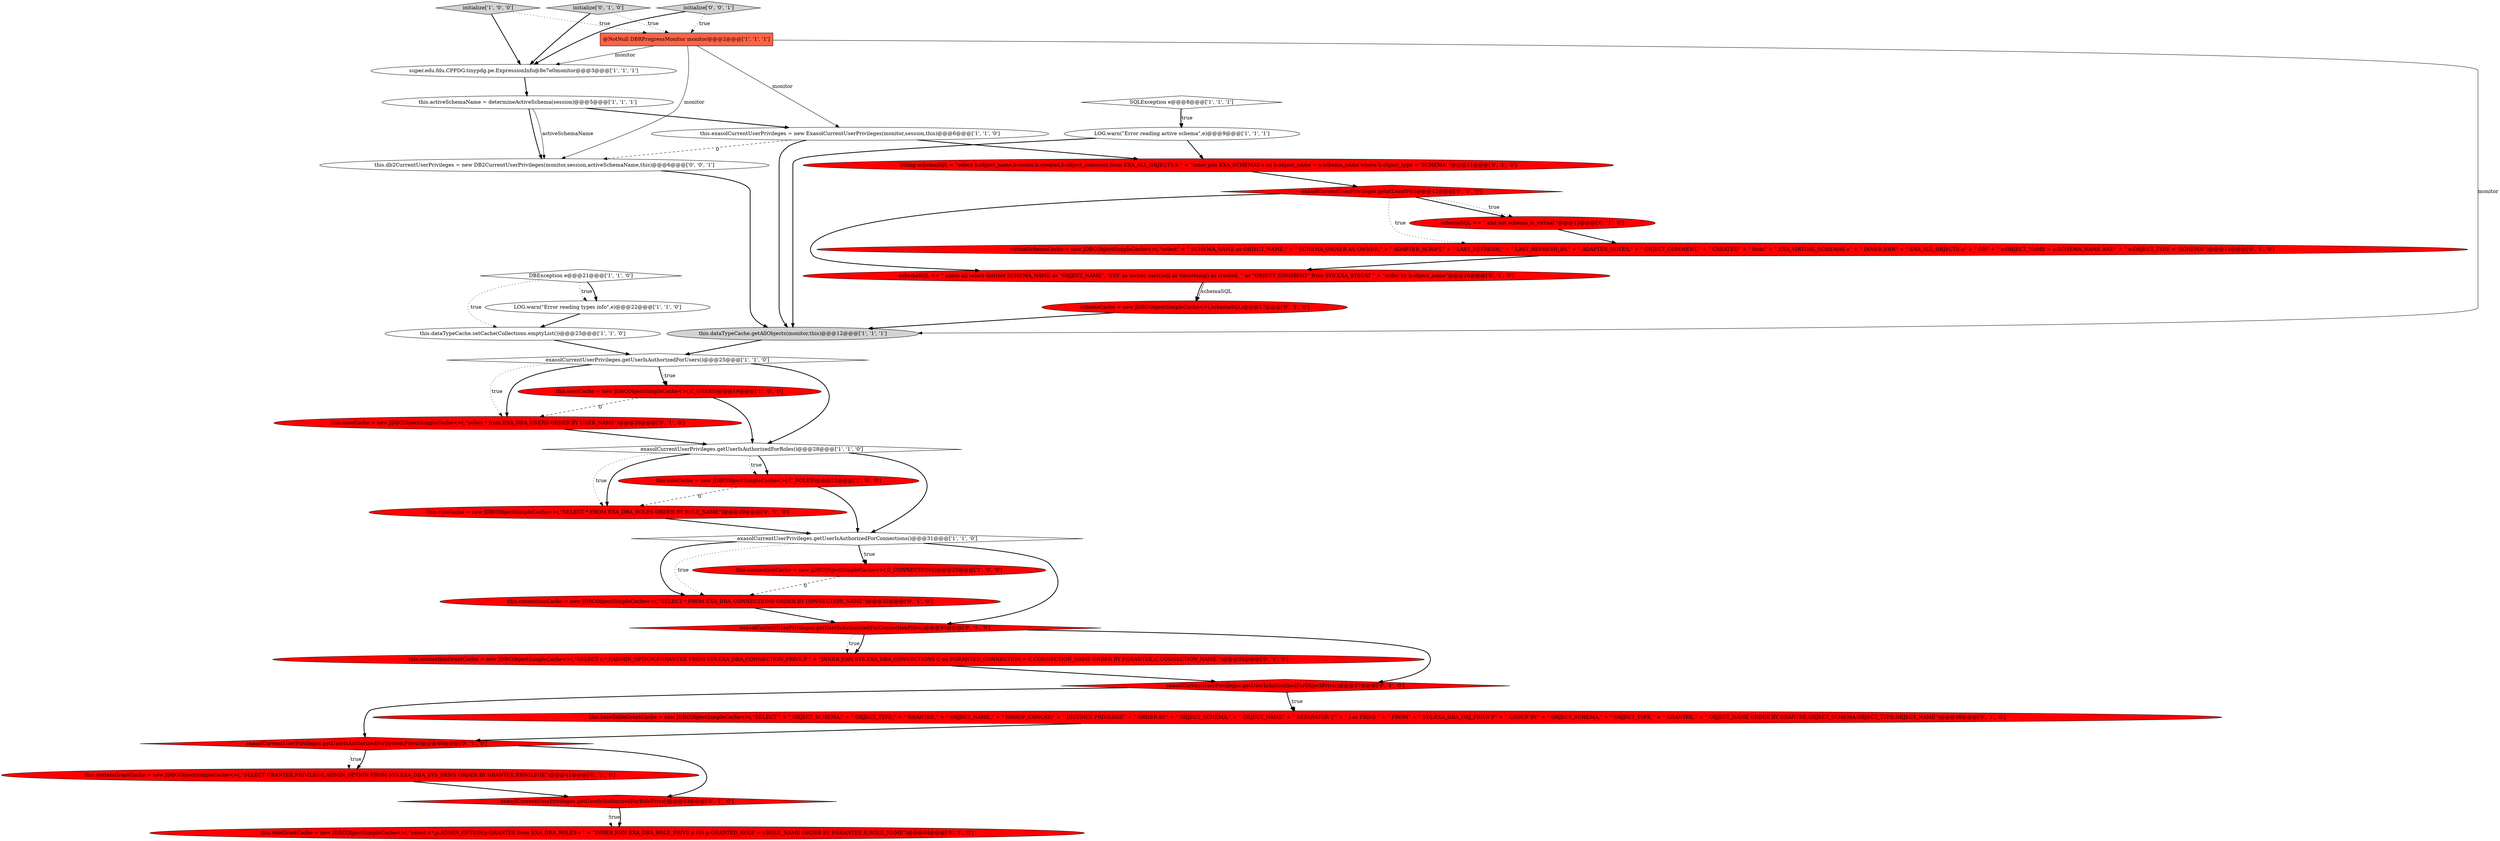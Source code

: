 digraph {
22 [style = filled, label = "this.connectionGrantCache = new JDBCObjectSimpleCache<>(,\"SELECT c.*,P.ADMIN_OPTION,P.GRANTEE FROM SYS.EXA_DBA_CONNECTION_PRIVS P \" + \"INNER JOIN SYS.EXA_DBA_CONNECTIONS C on P.GRANTED_CONNECTION = C.CONNECTION_NAME ORDER BY P.GRANTEE,C.CONNECTION_NAME \")@@@35@@@['0', '1', '0']", fillcolor = red, shape = ellipse image = "AAA1AAABBB2BBB"];
24 [style = filled, label = "virtualSchemaCache = new JDBCObjectSimpleCache<>(,\"select\" + \" SCHEMA_NAME as OBJECT_NAME,\" + \" SCHEMA_OWNER AS OWNER,\" + \" ADAPTER_SCRIPT,\" + \" LAST_REFRESH,\" + \" LAST_REFRESH_BY,\" + \" ADAPTER_NOTES,\" + \" OBJECT_COMMENT,\" + \" CREATED\" + \" from\" + \" EXA_VIRTUAL_SCHEMAS s\" + \" INNER JOIN\" + \" EXA_ALL_OBJECTS o\" + \" ON\" + \" o.OBJECT_NAME = s.SCHEMA_NAME AND\" + \" o.OBJECT_TYPE = 'SCHEMA'\")@@@14@@@['0', '1', '0']", fillcolor = red, shape = ellipse image = "AAA1AAABBB2BBB"];
1 [style = filled, label = "this.exasolCurrentUserPrivileges = new ExasolCurrentUserPrivileges(monitor,session,this)@@@6@@@['1', '1', '0']", fillcolor = white, shape = ellipse image = "AAA0AAABBB1BBB"];
26 [style = filled, label = "this.userCache = new JDBCObjectSimpleCache<>(,\"select * from EXA_DBA_USERS ORDER BY USER_NAME\")@@@26@@@['0', '1', '0']", fillcolor = red, shape = ellipse image = "AAA1AAABBB2BBB"];
32 [style = filled, label = "schemaSQL += \" and not schema_is_virtual \"@@@13@@@['0', '1', '0']", fillcolor = red, shape = ellipse image = "AAA1AAABBB2BBB"];
0 [style = filled, label = "this.connectionCache = new JDBCObjectSimpleCache<>(,C_CONNECTIONS)@@@25@@@['1', '0', '0']", fillcolor = red, shape = ellipse image = "AAA1AAABBB1BBB"];
36 [style = filled, label = "this.db2CurrentUserPrivileges = new DB2CurrentUserPrivileges(monitor,session,activeSchemaName,this)@@@6@@@['0', '0', '1']", fillcolor = white, shape = ellipse image = "AAA0AAABBB3BBB"];
5 [style = filled, label = "this.dataTypeCache.setCache(Collections.emptyList())@@@23@@@['1', '1', '0']", fillcolor = white, shape = ellipse image = "AAA0AAABBB1BBB"];
16 [style = filled, label = "this.userCache = new JDBCObjectSimpleCache<>(,C_USERS)@@@19@@@['1', '0', '0']", fillcolor = red, shape = ellipse image = "AAA1AAABBB1BBB"];
27 [style = filled, label = "this.systemGrantCache = new JDBCObjectSimpleCache<>(,\"SELECT GRANTEE,PRIVILEGE,ADMIN_OPTION FROM SYS.EXA_DBA_SYS_PRIVS ORDER BY GRANTEE,PRIVILEGE\")@@@41@@@['0', '1', '0']", fillcolor = red, shape = ellipse image = "AAA1AAABBB2BBB"];
35 [style = filled, label = "initialize['0', '0', '1']", fillcolor = lightgray, shape = diamond image = "AAA0AAABBB3BBB"];
14 [style = filled, label = "@NotNull DBRProgressMonitor monitor@@@2@@@['1', '1', '1']", fillcolor = tomato, shape = box image = "AAA0AAABBB1BBB"];
3 [style = filled, label = "SQLException e@@@8@@@['1', '1', '1']", fillcolor = white, shape = diamond image = "AAA0AAABBB1BBB"];
10 [style = filled, label = "this.roleCache = new JDBCObjectSimpleCache<>(,C_ROLES)@@@22@@@['1', '0', '0']", fillcolor = red, shape = ellipse image = "AAA1AAABBB1BBB"];
19 [style = filled, label = "exasolCurrentUserPrivileges.getatLeastV6()@@@12@@@['0', '1', '0']", fillcolor = red, shape = diamond image = "AAA1AAABBB2BBB"];
30 [style = filled, label = "exasolCurrentUserPrivileges.getUserIsAuthorizedForObjectPrivs()@@@37@@@['0', '1', '0']", fillcolor = red, shape = diamond image = "AAA1AAABBB2BBB"];
8 [style = filled, label = "exasolCurrentUserPrivileges.getUserIsAuthorizedForRoles()@@@28@@@['1', '1', '0']", fillcolor = white, shape = diamond image = "AAA0AAABBB1BBB"];
33 [style = filled, label = "this.roleCache = new JDBCObjectSimpleCache<>(,\"SELECT * FROM EXA_DBA_ROLES ORDER BY ROLE_NAME\")@@@29@@@['0', '1', '0']", fillcolor = red, shape = ellipse image = "AAA1AAABBB2BBB"];
23 [style = filled, label = "schemaSQL += \" union all select distinct SCHEMA_NAME as \"OBJECT_NAME\", 'SYS' as owner, cast(null as timestamp) as created, '' as \"OBJECT_COMMENT\" from SYS.EXA_SYSCAT \" + \"order by b.object_name\"@@@16@@@['0', '1', '0']", fillcolor = red, shape = ellipse image = "AAA1AAABBB2BBB"];
29 [style = filled, label = "this.connectionCache = new JDBCObjectSimpleCache<>(,\"SELECT * FROM EXA_DBA_CONNECTIONS ORDER BY CONNECTION_NAME\")@@@32@@@['0', '1', '0']", fillcolor = red, shape = ellipse image = "AAA1AAABBB2BBB"];
11 [style = filled, label = "exasolCurrentUserPrivileges.getUserIsAuthorizedForUsers()@@@25@@@['1', '1', '0']", fillcolor = white, shape = diamond image = "AAA0AAABBB1BBB"];
18 [style = filled, label = "String schemaSQL = \"select b.object_name,b.owner,b.created,b.object_comment from EXA_ALL_OBJECTS b \" + \"inner join EXA_SCHEMAS s on b.object_name = s.schema_name where b.object_type = 'SCHEMA' \"@@@11@@@['0', '1', '0']", fillcolor = red, shape = ellipse image = "AAA1AAABBB2BBB"];
28 [style = filled, label = "schemaCache = new JDBCObjectSimpleCache<>(,schemaSQL)@@@17@@@['0', '1', '0']", fillcolor = red, shape = ellipse image = "AAA1AAABBB2BBB"];
6 [style = filled, label = "exasolCurrentUserPrivileges.getUserIsAuthorizedForConnections()@@@31@@@['1', '1', '0']", fillcolor = white, shape = diamond image = "AAA0AAABBB1BBB"];
9 [style = filled, label = "this.dataTypeCache.getAllObjects(monitor,this)@@@12@@@['1', '1', '1']", fillcolor = lightgray, shape = ellipse image = "AAA0AAABBB1BBB"];
4 [style = filled, label = "super.edu.fdu.CPPDG.tinypdg.pe.ExpressionInfo@8e7e0monitor@@@3@@@['1', '1', '1']", fillcolor = white, shape = ellipse image = "AAA0AAABBB1BBB"];
12 [style = filled, label = "this.activeSchemaName = determineActiveSchema(session)@@@5@@@['1', '1', '1']", fillcolor = white, shape = ellipse image = "AAA0AAABBB1BBB"];
2 [style = filled, label = "LOG.warn(\"Error reading active schema\",e)@@@9@@@['1', '1', '1']", fillcolor = white, shape = ellipse image = "AAA0AAABBB1BBB"];
34 [style = filled, label = "exasolCurrentUserPrivileges.getUserIsAuthorizedForSystemPrivs()@@@40@@@['0', '1', '0']", fillcolor = red, shape = diamond image = "AAA1AAABBB2BBB"];
15 [style = filled, label = "LOG.warn(\"Error reading types info\",e)@@@22@@@['1', '1', '0']", fillcolor = white, shape = ellipse image = "AAA0AAABBB1BBB"];
7 [style = filled, label = "DBException e@@@21@@@['1', '1', '0']", fillcolor = white, shape = diamond image = "AAA0AAABBB1BBB"];
13 [style = filled, label = "initialize['1', '0', '0']", fillcolor = lightgray, shape = diamond image = "AAA0AAABBB1BBB"];
21 [style = filled, label = "this.roleGrantCache = new JDBCObjectSimpleCache<>(,\"select r.*,p.ADMIN_OPTION,p.GRANTEE from EXA_DBA_ROLES r \" + \"INNER JOIN EXA_DBA_ROLE_PRIVS p ON p.GRANTED_ROLE = r.ROLE_NAME ORDER BY P.GRANTEE,R.ROLE_NAME\")@@@44@@@['0', '1', '0']", fillcolor = red, shape = ellipse image = "AAA1AAABBB2BBB"];
20 [style = filled, label = "this.baseTableGrantCache = new JDBCObjectSimpleCache<>(,\"SELECT \" + \" OBJECT_SCHEMA,\" + \" OBJECT_TYPE,\" + \" GRANTEE,\" + \" OBJECT_NAME,\" + \" GROUP_CONCAT(\" + \" DISTINCT PRIVILEGE\" + \" ORDER BY\" + \" OBJECT_SCHEMA,\" + \" OBJECT_NAME\" + \" SEPARATOR '|'\" + \" ) as PRIVS \" + \" FROM\" + \" SYS.EXA_DBA_OBJ_PRIVS P\" + \" GROUP BY\" + \" OBJECT_SCHEMA,\" + \" OBJECT_TYPE,\" + \" GRANTEE,\" + \" OBJECT_NAME ORDER BY GRANTEE,OBJECT_SCHEMA,OBJECT_TYPE,OBJECT_NAME\")@@@38@@@['0', '1', '0']", fillcolor = red, shape = ellipse image = "AAA1AAABBB2BBB"];
25 [style = filled, label = "initialize['0', '1', '0']", fillcolor = lightgray, shape = diamond image = "AAA0AAABBB2BBB"];
31 [style = filled, label = "exasolCurrentUserPrivileges.getUserIsAuthorizedForConnectionPrivs()@@@34@@@['0', '1', '0']", fillcolor = red, shape = diamond image = "AAA1AAABBB2BBB"];
17 [style = filled, label = "exasolCurrentUserPrivileges.getUserIsAuthorizedForRolePrivs()@@@43@@@['0', '1', '0']", fillcolor = red, shape = diamond image = "AAA1AAABBB2BBB"];
11->16 [style = bold, label=""];
8->33 [style = bold, label=""];
8->10 [style = bold, label=""];
31->22 [style = dotted, label="true"];
14->9 [style = solid, label="monitor"];
31->22 [style = bold, label=""];
9->11 [style = bold, label=""];
36->9 [style = bold, label=""];
16->8 [style = bold, label=""];
30->20 [style = bold, label=""];
20->34 [style = bold, label=""];
33->6 [style = bold, label=""];
29->31 [style = bold, label=""];
18->19 [style = bold, label=""];
12->36 [style = bold, label=""];
25->4 [style = bold, label=""];
14->1 [style = solid, label="monitor"];
2->18 [style = bold, label=""];
28->9 [style = bold, label=""];
1->18 [style = bold, label=""];
8->6 [style = bold, label=""];
6->0 [style = bold, label=""];
26->8 [style = bold, label=""];
30->34 [style = bold, label=""];
2->9 [style = bold, label=""];
19->24 [style = dotted, label="true"];
8->10 [style = dotted, label="true"];
25->14 [style = dotted, label="true"];
10->33 [style = dashed, label="0"];
23->28 [style = solid, label="schemaSQL"];
12->1 [style = bold, label=""];
24->23 [style = bold, label=""];
10->6 [style = bold, label=""];
35->4 [style = bold, label=""];
22->30 [style = bold, label=""];
7->15 [style = dotted, label="true"];
15->5 [style = bold, label=""];
1->9 [style = bold, label=""];
6->29 [style = bold, label=""];
11->26 [style = dotted, label="true"];
7->5 [style = dotted, label="true"];
23->28 [style = bold, label=""];
16->26 [style = dashed, label="0"];
1->36 [style = dashed, label="0"];
19->32 [style = bold, label=""];
6->31 [style = bold, label=""];
34->27 [style = dotted, label="true"];
14->36 [style = solid, label="monitor"];
3->2 [style = bold, label=""];
8->33 [style = dotted, label="true"];
30->20 [style = dotted, label="true"];
19->32 [style = dotted, label="true"];
14->4 [style = solid, label="monitor"];
19->23 [style = bold, label=""];
34->17 [style = bold, label=""];
6->29 [style = dotted, label="true"];
31->30 [style = bold, label=""];
0->29 [style = dashed, label="0"];
27->17 [style = bold, label=""];
4->12 [style = bold, label=""];
11->16 [style = dotted, label="true"];
7->15 [style = bold, label=""];
11->8 [style = bold, label=""];
12->36 [style = solid, label="activeSchemaName"];
5->11 [style = bold, label=""];
6->0 [style = dotted, label="true"];
13->14 [style = dotted, label="true"];
17->21 [style = dotted, label="true"];
32->24 [style = bold, label=""];
17->21 [style = bold, label=""];
35->14 [style = dotted, label="true"];
3->2 [style = dotted, label="true"];
11->26 [style = bold, label=""];
34->27 [style = bold, label=""];
13->4 [style = bold, label=""];
}
